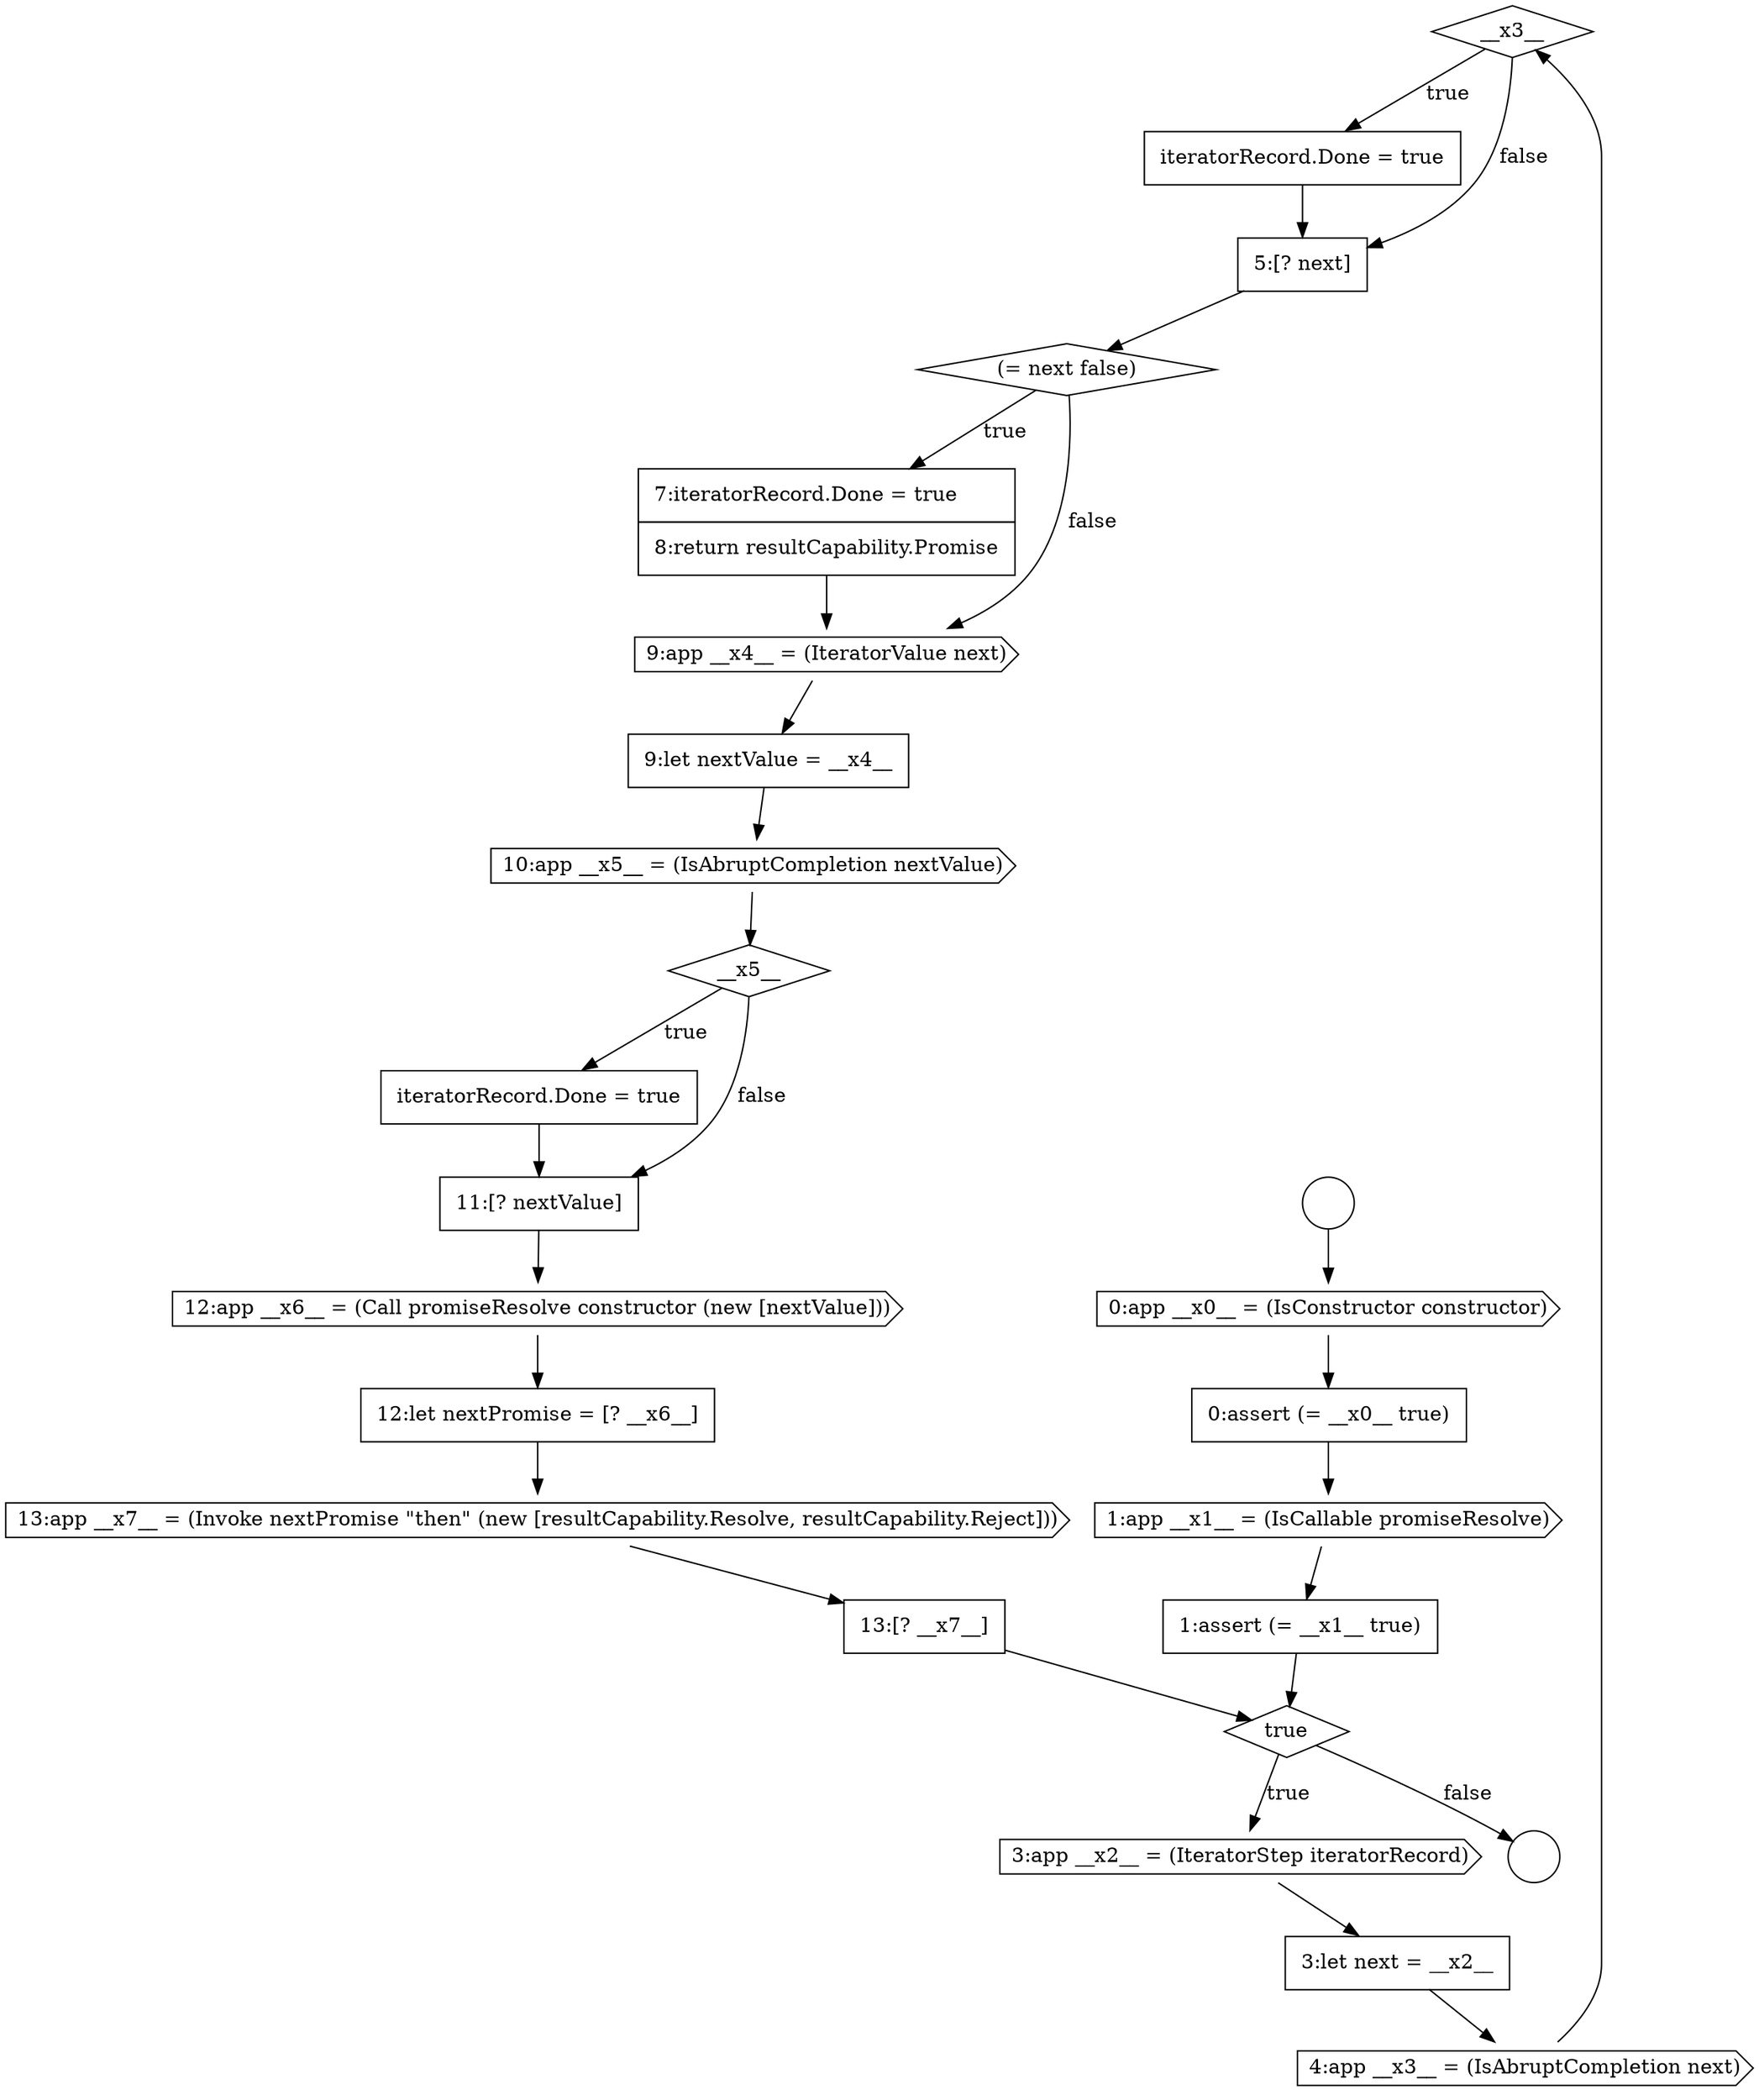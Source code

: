 digraph {
  node18921 [shape=diamond, label=<<font color="black">__x3__</font>> color="black" fillcolor="white" style=filled]
  node18925 [shape=none, margin=0, label=<<font color="black">
    <table border="0" cellborder="1" cellspacing="0" cellpadding="10">
      <tr><td align="left">7:iteratorRecord.Done = true</td></tr>
      <tr><td align="left">8:return resultCapability.Promise</td></tr>
    </table>
  </font>> color="black" fillcolor="white" style=filled]
  node18930 [shape=none, margin=0, label=<<font color="black">
    <table border="0" cellborder="1" cellspacing="0" cellpadding="10">
      <tr><td align="left">iteratorRecord.Done = true</td></tr>
    </table>
  </font>> color="black" fillcolor="white" style=filled]
  node18917 [shape=diamond, label=<<font color="black">true</font>> color="black" fillcolor="white" style=filled]
  node18934 [shape=cds, label=<<font color="black">13:app __x7__ = (Invoke nextPromise &quot;then&quot; (new [resultCapability.Resolve, resultCapability.Reject]))</font>> color="black" fillcolor="white" style=filled]
  node18924 [shape=diamond, label=<<font color="black">(= next false)</font>> color="black" fillcolor="white" style=filled]
  node18927 [shape=none, margin=0, label=<<font color="black">
    <table border="0" cellborder="1" cellspacing="0" cellpadding="10">
      <tr><td align="left">9:let nextValue = __x4__</td></tr>
    </table>
  </font>> color="black" fillcolor="white" style=filled]
  node18916 [shape=none, margin=0, label=<<font color="black">
    <table border="0" cellborder="1" cellspacing="0" cellpadding="10">
      <tr><td align="left">1:assert (= __x1__ true)</td></tr>
    </table>
  </font>> color="black" fillcolor="white" style=filled]
  node18923 [shape=none, margin=0, label=<<font color="black">
    <table border="0" cellborder="1" cellspacing="0" cellpadding="10">
      <tr><td align="left">5:[? next]</td></tr>
    </table>
  </font>> color="black" fillcolor="white" style=filled]
  node18926 [shape=cds, label=<<font color="black">9:app __x4__ = (IteratorValue next)</font>> color="black" fillcolor="white" style=filled]
  node18932 [shape=cds, label=<<font color="black">12:app __x6__ = (Call promiseResolve constructor (new [nextValue]))</font>> color="black" fillcolor="white" style=filled]
  node18914 [shape=none, margin=0, label=<<font color="black">
    <table border="0" cellborder="1" cellspacing="0" cellpadding="10">
      <tr><td align="left">0:assert (= __x0__ true)</td></tr>
    </table>
  </font>> color="black" fillcolor="white" style=filled]
  node18919 [shape=none, margin=0, label=<<font color="black">
    <table border="0" cellborder="1" cellspacing="0" cellpadding="10">
      <tr><td align="left">3:let next = __x2__</td></tr>
    </table>
  </font>> color="black" fillcolor="white" style=filled]
  node18929 [shape=diamond, label=<<font color="black">__x5__</font>> color="black" fillcolor="white" style=filled]
  node18920 [shape=cds, label=<<font color="black">4:app __x3__ = (IsAbruptCompletion next)</font>> color="black" fillcolor="white" style=filled]
  node18933 [shape=none, margin=0, label=<<font color="black">
    <table border="0" cellborder="1" cellspacing="0" cellpadding="10">
      <tr><td align="left">12:let nextPromise = [? __x6__]</td></tr>
    </table>
  </font>> color="black" fillcolor="white" style=filled]
  node18928 [shape=cds, label=<<font color="black">10:app __x5__ = (IsAbruptCompletion nextValue)</font>> color="black" fillcolor="white" style=filled]
  node18915 [shape=cds, label=<<font color="black">1:app __x1__ = (IsCallable promiseResolve)</font>> color="black" fillcolor="white" style=filled]
  node18931 [shape=none, margin=0, label=<<font color="black">
    <table border="0" cellborder="1" cellspacing="0" cellpadding="10">
      <tr><td align="left">11:[? nextValue]</td></tr>
    </table>
  </font>> color="black" fillcolor="white" style=filled]
  node18912 [shape=circle label=" " color="black" fillcolor="white" style=filled]
  node18935 [shape=none, margin=0, label=<<font color="black">
    <table border="0" cellborder="1" cellspacing="0" cellpadding="10">
      <tr><td align="left">13:[? __x7__]</td></tr>
    </table>
  </font>> color="black" fillcolor="white" style=filled]
  node18918 [shape=cds, label=<<font color="black">3:app __x2__ = (IteratorStep iteratorRecord)</font>> color="black" fillcolor="white" style=filled]
  node18913 [shape=cds, label=<<font color="black">0:app __x0__ = (IsConstructor constructor)</font>> color="black" fillcolor="white" style=filled]
  node18911 [shape=circle label=" " color="black" fillcolor="white" style=filled]
  node18922 [shape=none, margin=0, label=<<font color="black">
    <table border="0" cellborder="1" cellspacing="0" cellpadding="10">
      <tr><td align="left">iteratorRecord.Done = true</td></tr>
    </table>
  </font>> color="black" fillcolor="white" style=filled]
  node18935 -> node18917 [ color="black"]
  node18911 -> node18913 [ color="black"]
  node18919 -> node18920 [ color="black"]
  node18922 -> node18923 [ color="black"]
  node18917 -> node18918 [label=<<font color="black">true</font>> color="black"]
  node18917 -> node18912 [label=<<font color="black">false</font>> color="black"]
  node18921 -> node18922 [label=<<font color="black">true</font>> color="black"]
  node18921 -> node18923 [label=<<font color="black">false</font>> color="black"]
  node18915 -> node18916 [ color="black"]
  node18926 -> node18927 [ color="black"]
  node18928 -> node18929 [ color="black"]
  node18925 -> node18926 [ color="black"]
  node18932 -> node18933 [ color="black"]
  node18913 -> node18914 [ color="black"]
  node18920 -> node18921 [ color="black"]
  node18933 -> node18934 [ color="black"]
  node18923 -> node18924 [ color="black"]
  node18924 -> node18925 [label=<<font color="black">true</font>> color="black"]
  node18924 -> node18926 [label=<<font color="black">false</font>> color="black"]
  node18929 -> node18930 [label=<<font color="black">true</font>> color="black"]
  node18929 -> node18931 [label=<<font color="black">false</font>> color="black"]
  node18931 -> node18932 [ color="black"]
  node18927 -> node18928 [ color="black"]
  node18916 -> node18917 [ color="black"]
  node18914 -> node18915 [ color="black"]
  node18918 -> node18919 [ color="black"]
  node18934 -> node18935 [ color="black"]
  node18930 -> node18931 [ color="black"]
}
